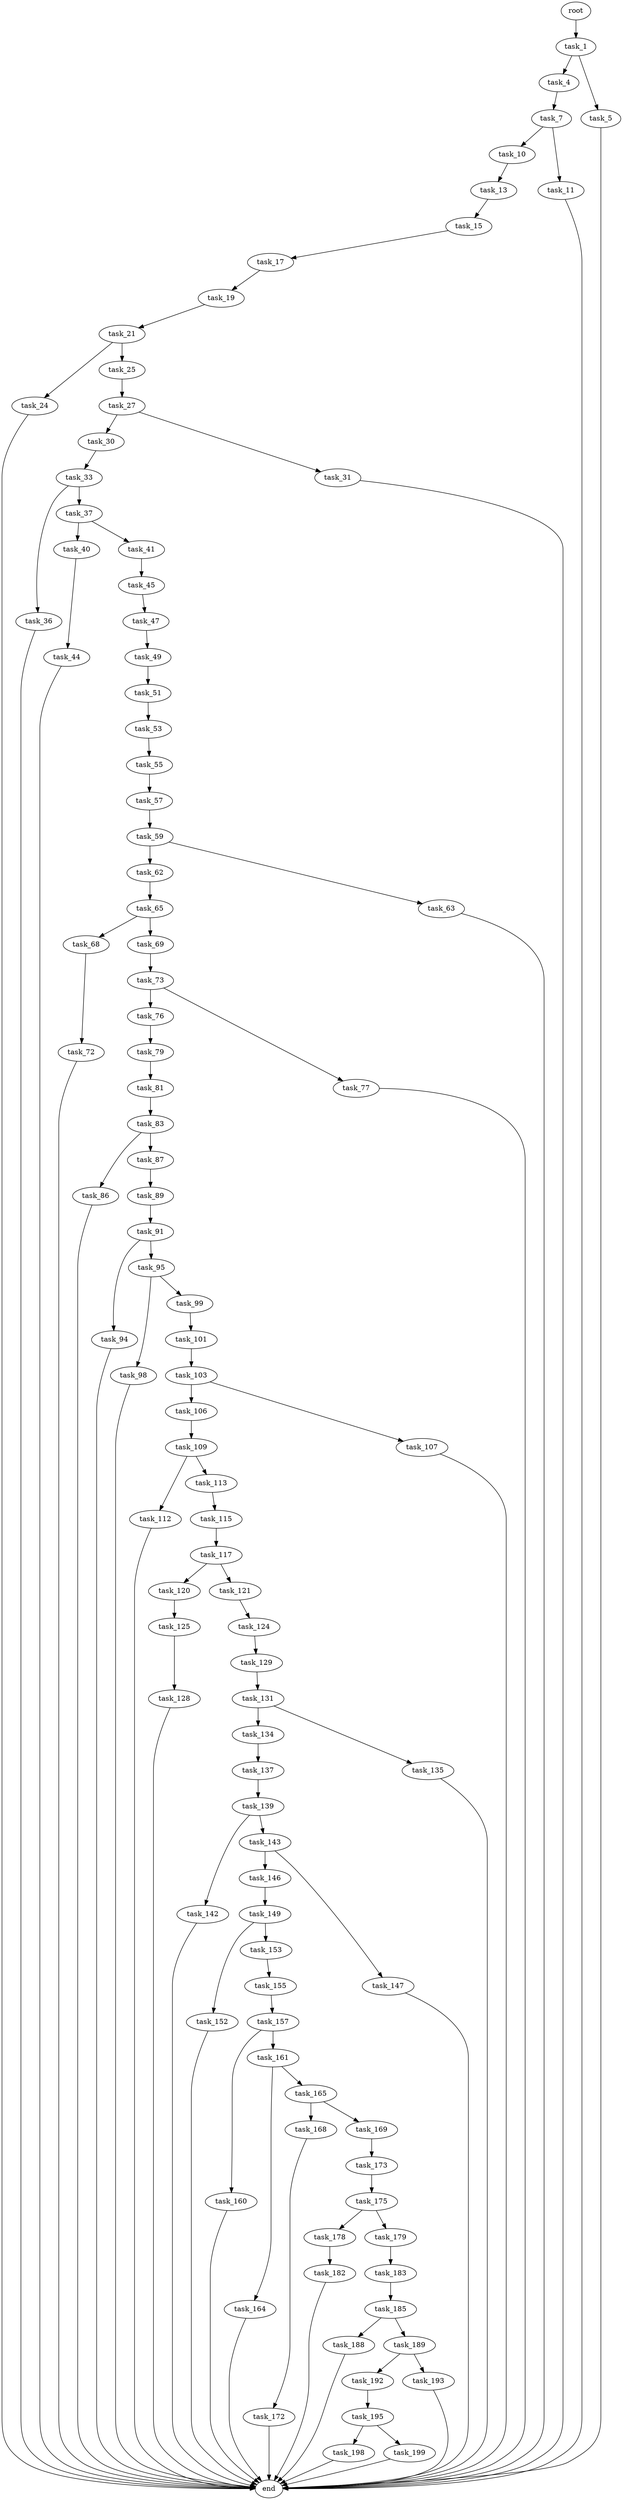digraph G {
  root [size="0.000000"];
  task_1 [size="8589934592.000000"];
  task_4 [size="245748684997.000000"];
  task_5 [size="231928233984.000000"];
  task_7 [size="231928233984.000000"];
  task_10 [size="528619291456.000000"];
  task_11 [size="492990874149.000000"];
  task_13 [size="68719476736.000000"];
  task_15 [size="231928233984.000000"];
  task_17 [size="13731180464.000000"];
  task_19 [size="28991029248.000000"];
  task_21 [size="3931715631.000000"];
  task_24 [size="549755813888.000000"];
  task_25 [size="8172533733.000000"];
  task_27 [size="8589934592.000000"];
  task_30 [size="13811348988.000000"];
  task_31 [size="96699688223.000000"];
  task_33 [size="139575974129.000000"];
  task_36 [size="693892107.000000"];
  task_37 [size="68719476736.000000"];
  task_40 [size="5385630821.000000"];
  task_41 [size="231928233984.000000"];
  task_44 [size="32761655846.000000"];
  task_45 [size="28991029248.000000"];
  task_47 [size="165765507776.000000"];
  task_49 [size="4793084864.000000"];
  task_51 [size="170100149272.000000"];
  task_53 [size="164291274416.000000"];
  task_55 [size="14021832456.000000"];
  task_57 [size="1073741824000.000000"];
  task_59 [size="775697453569.000000"];
  task_62 [size="1561007676.000000"];
  task_63 [size="1073741824000.000000"];
  task_65 [size="497702544778.000000"];
  task_68 [size="29768419788.000000"];
  task_69 [size="368293445632.000000"];
  task_72 [size="15497305216.000000"];
  task_73 [size="28991029248.000000"];
  task_76 [size="549755813888.000000"];
  task_77 [size="68719476736.000000"];
  task_79 [size="3992358839.000000"];
  task_81 [size="757774629126.000000"];
  task_83 [size="782757789696.000000"];
  task_86 [size="53517642056.000000"];
  task_87 [size="782757789696.000000"];
  task_89 [size="361246946576.000000"];
  task_91 [size="13537656129.000000"];
  task_94 [size="67872821476.000000"];
  task_95 [size="368293445632.000000"];
  task_98 [size="782757789696.000000"];
  task_99 [size="6867215468.000000"];
  task_101 [size="7134621178.000000"];
  task_103 [size="134943854328.000000"];
  task_106 [size="21740803066.000000"];
  task_107 [size="2479394815.000000"];
  task_109 [size="34124391317.000000"];
  task_112 [size="3694066603.000000"];
  task_113 [size="8330641053.000000"];
  task_115 [size="16942207057.000000"];
  task_117 [size="99647060542.000000"];
  task_120 [size="18230316616.000000"];
  task_121 [size="1762799718.000000"];
  task_124 [size="37513603014.000000"];
  task_125 [size="7317221871.000000"];
  task_128 [size="177971025015.000000"];
  task_129 [size="82446746243.000000"];
  task_131 [size="368293445632.000000"];
  task_134 [size="877681547391.000000"];
  task_135 [size="4101245688.000000"];
  task_137 [size="32820054497.000000"];
  task_139 [size="28859339250.000000"];
  task_142 [size="27328448136.000000"];
  task_143 [size="14955528037.000000"];
  task_146 [size="8395215149.000000"];
  task_147 [size="782757789696.000000"];
  task_149 [size="16456897897.000000"];
  task_152 [size="196560362117.000000"];
  task_153 [size="309917003235.000000"];
  task_155 [size="7961421809.000000"];
  task_157 [size="68719476736.000000"];
  task_160 [size="368293445632.000000"];
  task_161 [size="134217728000.000000"];
  task_164 [size="228638269788.000000"];
  task_165 [size="1073741824000.000000"];
  task_168 [size="108193782709.000000"];
  task_169 [size="549755813888.000000"];
  task_172 [size="26494235682.000000"];
  task_173 [size="12767004691.000000"];
  task_175 [size="24695404860.000000"];
  task_178 [size="14205776051.000000"];
  task_179 [size="26852023301.000000"];
  task_182 [size="1407113150582.000000"];
  task_183 [size="1073741824000.000000"];
  task_185 [size="828222584242.000000"];
  task_188 [size="482919670739.000000"];
  task_189 [size="549755813888.000000"];
  task_192 [size="12407529780.000000"];
  task_193 [size="28991029248.000000"];
  task_195 [size="99344740828.000000"];
  task_198 [size="1148828844923.000000"];
  task_199 [size="661083086.000000"];
  end [size="0.000000"];

  root -> task_1 [size="1.000000"];
  task_1 -> task_4 [size="33554432.000000"];
  task_1 -> task_5 [size="33554432.000000"];
  task_4 -> task_7 [size="679477248.000000"];
  task_5 -> end [size="1.000000"];
  task_7 -> task_10 [size="301989888.000000"];
  task_7 -> task_11 [size="301989888.000000"];
  task_10 -> task_13 [size="679477248.000000"];
  task_11 -> end [size="1.000000"];
  task_13 -> task_15 [size="134217728.000000"];
  task_15 -> task_17 [size="301989888.000000"];
  task_17 -> task_19 [size="536870912.000000"];
  task_19 -> task_21 [size="75497472.000000"];
  task_21 -> task_24 [size="301989888.000000"];
  task_21 -> task_25 [size="301989888.000000"];
  task_24 -> end [size="1.000000"];
  task_25 -> task_27 [size="411041792.000000"];
  task_27 -> task_30 [size="33554432.000000"];
  task_27 -> task_31 [size="33554432.000000"];
  task_30 -> task_33 [size="411041792.000000"];
  task_31 -> end [size="1.000000"];
  task_33 -> task_36 [size="301989888.000000"];
  task_33 -> task_37 [size="301989888.000000"];
  task_36 -> end [size="1.000000"];
  task_37 -> task_40 [size="134217728.000000"];
  task_37 -> task_41 [size="134217728.000000"];
  task_40 -> task_44 [size="411041792.000000"];
  task_41 -> task_45 [size="301989888.000000"];
  task_44 -> end [size="1.000000"];
  task_45 -> task_47 [size="75497472.000000"];
  task_47 -> task_49 [size="209715200.000000"];
  task_49 -> task_51 [size="134217728.000000"];
  task_51 -> task_53 [size="134217728.000000"];
  task_53 -> task_55 [size="301989888.000000"];
  task_55 -> task_57 [size="679477248.000000"];
  task_57 -> task_59 [size="838860800.000000"];
  task_59 -> task_62 [size="679477248.000000"];
  task_59 -> task_63 [size="679477248.000000"];
  task_62 -> task_65 [size="33554432.000000"];
  task_63 -> end [size="1.000000"];
  task_65 -> task_68 [size="411041792.000000"];
  task_65 -> task_69 [size="411041792.000000"];
  task_68 -> task_72 [size="679477248.000000"];
  task_69 -> task_73 [size="411041792.000000"];
  task_72 -> end [size="1.000000"];
  task_73 -> task_76 [size="75497472.000000"];
  task_73 -> task_77 [size="75497472.000000"];
  task_76 -> task_79 [size="536870912.000000"];
  task_77 -> end [size="1.000000"];
  task_79 -> task_81 [size="75497472.000000"];
  task_81 -> task_83 [size="536870912.000000"];
  task_83 -> task_86 [size="679477248.000000"];
  task_83 -> task_87 [size="679477248.000000"];
  task_86 -> end [size="1.000000"];
  task_87 -> task_89 [size="679477248.000000"];
  task_89 -> task_91 [size="301989888.000000"];
  task_91 -> task_94 [size="411041792.000000"];
  task_91 -> task_95 [size="411041792.000000"];
  task_94 -> end [size="1.000000"];
  task_95 -> task_98 [size="411041792.000000"];
  task_95 -> task_99 [size="411041792.000000"];
  task_98 -> end [size="1.000000"];
  task_99 -> task_101 [size="134217728.000000"];
  task_101 -> task_103 [size="33554432.000000"];
  task_103 -> task_106 [size="134217728.000000"];
  task_103 -> task_107 [size="134217728.000000"];
  task_106 -> task_109 [size="411041792.000000"];
  task_107 -> end [size="1.000000"];
  task_109 -> task_112 [size="838860800.000000"];
  task_109 -> task_113 [size="838860800.000000"];
  task_112 -> end [size="1.000000"];
  task_113 -> task_115 [size="134217728.000000"];
  task_115 -> task_117 [size="301989888.000000"];
  task_117 -> task_120 [size="209715200.000000"];
  task_117 -> task_121 [size="209715200.000000"];
  task_120 -> task_125 [size="301989888.000000"];
  task_121 -> task_124 [size="33554432.000000"];
  task_124 -> task_129 [size="33554432.000000"];
  task_125 -> task_128 [size="134217728.000000"];
  task_128 -> end [size="1.000000"];
  task_129 -> task_131 [size="75497472.000000"];
  task_131 -> task_134 [size="411041792.000000"];
  task_131 -> task_135 [size="411041792.000000"];
  task_134 -> task_137 [size="679477248.000000"];
  task_135 -> end [size="1.000000"];
  task_137 -> task_139 [size="679477248.000000"];
  task_139 -> task_142 [size="536870912.000000"];
  task_139 -> task_143 [size="536870912.000000"];
  task_142 -> end [size="1.000000"];
  task_143 -> task_146 [size="536870912.000000"];
  task_143 -> task_147 [size="536870912.000000"];
  task_146 -> task_149 [size="536870912.000000"];
  task_147 -> end [size="1.000000"];
  task_149 -> task_152 [size="411041792.000000"];
  task_149 -> task_153 [size="411041792.000000"];
  task_152 -> end [size="1.000000"];
  task_153 -> task_155 [size="301989888.000000"];
  task_155 -> task_157 [size="134217728.000000"];
  task_157 -> task_160 [size="134217728.000000"];
  task_157 -> task_161 [size="134217728.000000"];
  task_160 -> end [size="1.000000"];
  task_161 -> task_164 [size="209715200.000000"];
  task_161 -> task_165 [size="209715200.000000"];
  task_164 -> end [size="1.000000"];
  task_165 -> task_168 [size="838860800.000000"];
  task_165 -> task_169 [size="838860800.000000"];
  task_168 -> task_172 [size="134217728.000000"];
  task_169 -> task_173 [size="536870912.000000"];
  task_172 -> end [size="1.000000"];
  task_173 -> task_175 [size="679477248.000000"];
  task_175 -> task_178 [size="679477248.000000"];
  task_175 -> task_179 [size="679477248.000000"];
  task_178 -> task_182 [size="301989888.000000"];
  task_179 -> task_183 [size="679477248.000000"];
  task_182 -> end [size="1.000000"];
  task_183 -> task_185 [size="838860800.000000"];
  task_185 -> task_188 [size="536870912.000000"];
  task_185 -> task_189 [size="536870912.000000"];
  task_188 -> end [size="1.000000"];
  task_189 -> task_192 [size="536870912.000000"];
  task_189 -> task_193 [size="536870912.000000"];
  task_192 -> task_195 [size="209715200.000000"];
  task_193 -> end [size="1.000000"];
  task_195 -> task_198 [size="75497472.000000"];
  task_195 -> task_199 [size="75497472.000000"];
  task_198 -> end [size="1.000000"];
  task_199 -> end [size="1.000000"];
}

